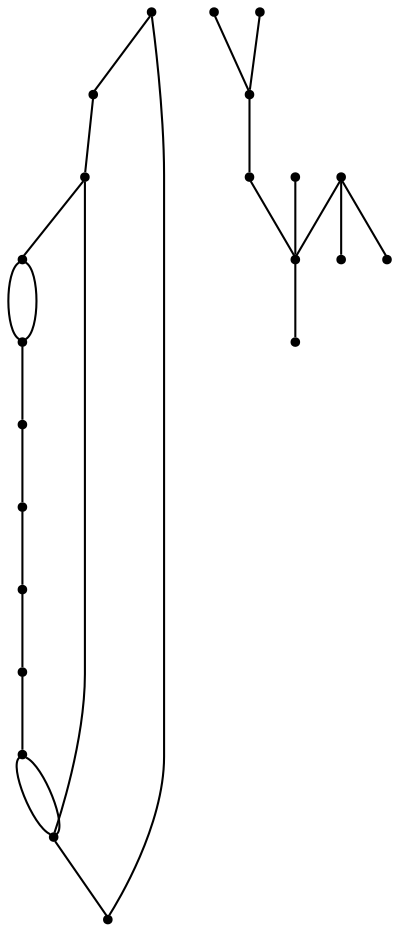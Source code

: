 graph {
  node [shape=point,comment="{\"directed\":false,\"doi\":\"10.4230/LIPIcs.GD.2024.10\",\"figure\":\"7 (2)\"}"]

  v0 [pos="2037.9196096622354,615.6031137558826"]
  v1 [pos="1968.6047626028376,681.5053734101582"]
  v2 [pos="1877.9922850677156,694.2268881990526"]
  v3 [pos="2012.0708408933988,659.1921600954481"]
  v4 [pos="2012.0708408933988,572.0099982609759"]
  v5 [pos="1932.5197086753392,540.4087471378041"]
  v6 [pos="1968.6047308049356,549.7009176821593"]
  v7 [pos="1903.5368433098856,536.6337790114526"]
  v8 [pos="1717.8314684801664,615.6031773364349"]
  v9 [pos="1852.214266630418,536.6337790114526"]
  v10 [pos="1823.2313694670624,540.4086835572518"]
  v11 [pos="1787.1463473374658,549.7008541016072"]
  v12 [pos="2022.815510906283,745.1703605932757"]
  v13 [pos="1992.807195005189,805.1723450024834"]
  v14 [pos="1992.8071950051892,865.1745837338999"]
  v15 [pos="1902.782374493515,925.1765681431075"]
  v16 [pos="1962.7988791040952,745.1703605932757"]
  v17 [pos="1902.782374493515,865.1745837338999"]
  v18 [pos="1842.7658698829346,985.178806874524"]
  v19 [pos="1782.7493652723542,925.1765681431075"]
  v20 [pos="1842.7658698829346,925.1765681431075"]
  v21 [pos="1812.7575539818406,865.1745837338999"]

  v1 -- v2 [id="-2",pos="1968.6047626028376,681.5053734101582 1942.8406338787797,690.3970868931533 1911.5668685707292,695.606013957035 1877.9922850677156,694.2268881990526"]
  v3 -- v1 [id="-3",pos="2012.0708408933988,659.1921600954481 2000.6668230904027,667.9638462324666 1985.8747063189876,675.5561631207308 1968.6047626028376,681.5053734101582"]
  v21 -- v15 [id="-4",pos="1812.7575539818406,865.1745837338999 1902.782374493515,925.1765681431075 1902.782374493515,925.1765681431075 1902.782374493515,925.1765681431075"]
  v18 -- v20 [id="-5",pos="1842.7658698829346,985.178806874524 1842.7658698829346,925.1765681431075 1842.7658698829346,925.1765681431075 1842.7658698829346,925.1765681431075"]
  v18 -- v15 [id="-6",pos="1842.7658698829346,985.178806874524 1902.782374493515,925.1765681431075 1902.782374493515,925.1765681431075 1902.782374493515,925.1765681431075"]
  v18 -- v19 [id="-7",pos="1842.7658698829346,985.178806874524 1782.7493652723542,925.1765681431075 1782.7493652723542,925.1765681431075 1782.7493652723542,925.1765681431075"]
  v2 -- v8 [id="-8",pos="1877.9922850677156,694.2268881990526 1877.8754595764462,669.6050650336053 1877.8754595764462,669.6050650336053 1877.8754595764462,669.6050650336053 1877.8754595764462,633.6037853753077 1824.5274837429542,615.6031137558826 1717.8314684801664,615.6031773364349"]
  v15 -- v17 [id="-9",pos="1902.782374493515,925.1765681431075 1902.782374493515,865.1745837338999 1902.782374493515,865.1745837338999 1902.782374493515,865.1745837338999"]
  v14 -- v15 [id="-10",pos="1992.8071950051892,865.1745837338999 1902.782374493515,925.1765681431075 1902.782374493515,925.1765681431075 1902.782374493515,925.1765681431075"]
  v13 -- v14 [id="-11",pos="1992.807195005189,805.1723450024834 1992.8071950051892,865.1745837338999 1992.8071950051892,865.1745837338999 1992.8071950051892,865.1745837338999"]
  v12 -- v13 [id="-12",pos="2022.815510906283,745.1703605932757 1992.807195005189,805.1723450024834 1992.807195005189,805.1723450024834 1992.807195005189,805.1723450024834"]
  v0 -- v3 [id="-13",pos="2037.9196096622354,615.6031137558826 2037.9029793595857,631.6761559957068 2028.4214374942164,646.6419633789185 2012.0708408933988,659.1921600954481"]
  v8 -- v11 [id="-15",pos="1717.8314684801664,615.6031773364349 1717.8148699754188,588.2616337233413 1745.251596240543,564.1239102970073 1787.1463473374658,549.7008541016072"]
  v11 -- v10 [id="-16",pos="1787.1463473374658,549.7008541016072 1798.2159182439063,545.8672971049414 1810.3332899225009,542.7231485505204 1823.2313694670624,540.4086835572518"]
  v10 -- v9 [id="-17",pos="1823.2313694670624,540.4086835572518 1832.514578812085,538.6964097252512 1842.2077373852376,537.4275405639471 1852.214266630418,536.6337790114526"]
  v9 -- v7 [id="-18",pos="1852.214266630418,536.6337790114526 1860.5618383103588,535.9497468258133 1869.1287411757237,535.6003407158348 1877.8589246675024,535.6003407158348 1886.619009083541,535.6003407158348 1895.214692483772,535.9521443600975 1903.5368433098856,536.6337790114526"]
  v16 -- v13 [id="-19",pos="1962.7988791040952,745.1703605932757 1992.807195005189,805.1723450024834 1992.807195005189,805.1723450024834 1992.807195005189,805.1723450024834"]
  v2 -- v8 [id="-22",pos="1877.9922850677156,694.2268881990526 1789.467880351096,695.606013957035 1717.8148699754188,659.7881006113104 1717.8314684801664,615.6031773364349"]
  v7 -- v5 [id="-24",pos="1903.5368433098856,536.6337790114526 1913.582457186743,537.4361668204838 1923.2626293862586,538.7055312119381 1932.5197086753392,540.4087471378041"]
  v5 -- v6 [id="-25",pos="1932.5197086753392,540.4087471378041 1945.4189158795243,542.7316912045769 1957.5245004162916,545.8743082231726 1968.6047308049356,549.7009176821593"]
  v6 -- v4 [id="-26",pos="1968.6047308049356,549.7009176821593 1985.878776337524,555.64989154247 2000.6872465909887,563.2519952161035 2012.0708408933988,572.0099982609759"]
  v4 -- v0 [id="-27",pos="2012.0708408933988,572.0099982609759 2028.4323619578313,584.5816399679792 2037.9029793595857,599.5394608456863 2037.9196096622354,615.6031137558826"]
  v5 -- v6 [id="-29",pos="1932.5197086753392,540.4087471378041 1927.3850470860152,586.9561965716906 1971.534653073997,584.2310705234271 1968.6047308049356,549.7009176821593"]
  v1 -- v6 [id="-30",pos="1968.6047626028376,681.5053734101582 1946.1318180802177,652.6793498103912 1940.4177351240162,611.3653427899962 1968.6047308049356,549.7009176821593"]
}